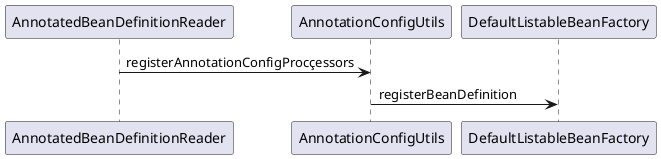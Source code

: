@startuml
AnnotatedBeanDefinitionReader -> AnnotationConfigUtils: registerAnnotationConfigProcçessors
AnnotationConfigUtils -> DefaultListableBeanFactory: registerBeanDefinition
@enduml